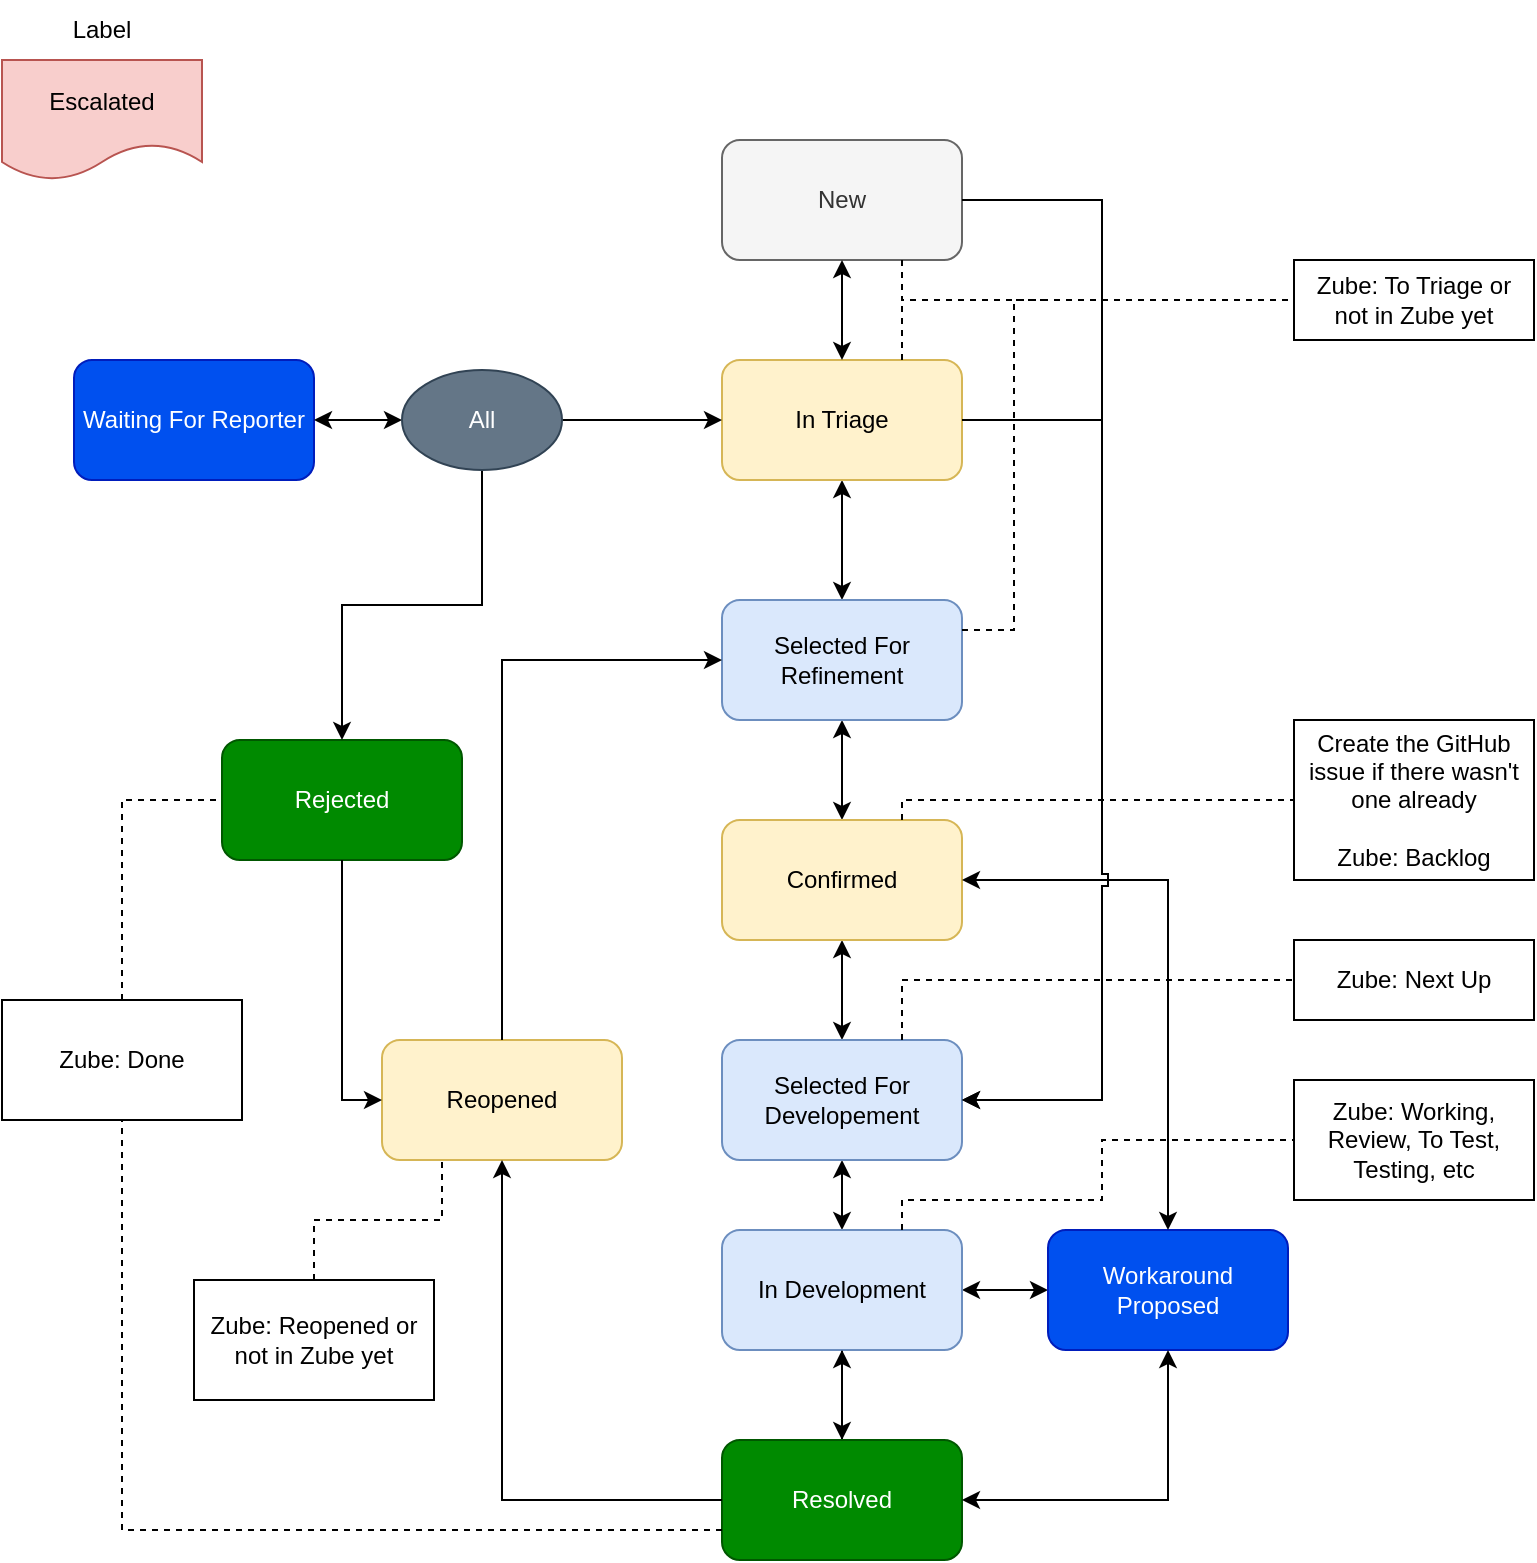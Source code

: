 <mxfile version="17.0.0" type="github">
  <diagram id="C5RBs43oDa-KdzZeNtuy" name="Page-1">
    <mxGraphModel dx="1298" dy="682" grid="1" gridSize="10" guides="1" tooltips="1" connect="1" arrows="1" fold="1" page="1" pageScale="1" pageWidth="827" pageHeight="1169" math="0" shadow="0">
      <root>
        <mxCell id="WIyWlLk6GJQsqaUBKTNV-0" />
        <mxCell id="WIyWlLk6GJQsqaUBKTNV-1" parent="WIyWlLk6GJQsqaUBKTNV-0" />
        <mxCell id="EO4PhkTodGmFQypd0aeA-0" value="New" style="rounded=1;whiteSpace=wrap;html=1;fillColor=#f5f5f5;fontColor=#333333;strokeColor=#666666;" parent="WIyWlLk6GJQsqaUBKTNV-1" vertex="1">
          <mxGeometry x="394" y="80" width="120" height="60" as="geometry" />
        </mxCell>
        <mxCell id="EO4PhkTodGmFQypd0aeA-1" value="Waiting For Reporter" style="rounded=1;whiteSpace=wrap;html=1;fillColor=#0050ef;strokeColor=#001DBC;fontColor=#ffffff;" parent="WIyWlLk6GJQsqaUBKTNV-1" vertex="1">
          <mxGeometry x="70" y="190" width="120" height="60" as="geometry" />
        </mxCell>
        <mxCell id="EO4PhkTodGmFQypd0aeA-11" value="" style="edgeStyle=orthogonalEdgeStyle;rounded=0;orthogonalLoop=1;jettySize=auto;html=1;startArrow=classic;startFill=1;" parent="WIyWlLk6GJQsqaUBKTNV-1" source="EO4PhkTodGmFQypd0aeA-2" target="EO4PhkTodGmFQypd0aeA-3" edge="1">
          <mxGeometry relative="1" as="geometry" />
        </mxCell>
        <mxCell id="EO4PhkTodGmFQypd0aeA-2" value="In Triage" style="rounded=1;whiteSpace=wrap;html=1;fillColor=#fff2cc;strokeColor=#d6b656;" parent="WIyWlLk6GJQsqaUBKTNV-1" vertex="1">
          <mxGeometry x="394" y="190" width="120" height="60" as="geometry" />
        </mxCell>
        <mxCell id="EO4PhkTodGmFQypd0aeA-12" value="" style="edgeStyle=orthogonalEdgeStyle;rounded=0;orthogonalLoop=1;jettySize=auto;html=1;startArrow=classic;startFill=1;" parent="WIyWlLk6GJQsqaUBKTNV-1" source="EO4PhkTodGmFQypd0aeA-3" target="EO4PhkTodGmFQypd0aeA-4" edge="1">
          <mxGeometry relative="1" as="geometry" />
        </mxCell>
        <mxCell id="EO4PhkTodGmFQypd0aeA-3" value="&lt;div&gt;Selected For Refinement&lt;/div&gt;" style="rounded=1;whiteSpace=wrap;html=1;fillColor=#dae8fc;strokeColor=#6c8ebf;" parent="WIyWlLk6GJQsqaUBKTNV-1" vertex="1">
          <mxGeometry x="394" y="310" width="120" height="60" as="geometry" />
        </mxCell>
        <mxCell id="EO4PhkTodGmFQypd0aeA-13" value="" style="edgeStyle=orthogonalEdgeStyle;rounded=0;orthogonalLoop=1;jettySize=auto;html=1;startArrow=classic;startFill=1;" parent="WIyWlLk6GJQsqaUBKTNV-1" source="EO4PhkTodGmFQypd0aeA-4" target="EO4PhkTodGmFQypd0aeA-5" edge="1">
          <mxGeometry relative="1" as="geometry" />
        </mxCell>
        <mxCell id="EO4PhkTodGmFQypd0aeA-4" value="&lt;div&gt;Confirmed&lt;/div&gt;" style="rounded=1;whiteSpace=wrap;html=1;fillColor=#fff2cc;strokeColor=#d6b656;" parent="WIyWlLk6GJQsqaUBKTNV-1" vertex="1">
          <mxGeometry x="394" y="420" width="120" height="60" as="geometry" />
        </mxCell>
        <mxCell id="EO4PhkTodGmFQypd0aeA-14" value="" style="edgeStyle=orthogonalEdgeStyle;rounded=0;orthogonalLoop=1;jettySize=auto;html=1;startArrow=classic;startFill=1;" parent="WIyWlLk6GJQsqaUBKTNV-1" source="EO4PhkTodGmFQypd0aeA-5" target="EO4PhkTodGmFQypd0aeA-6" edge="1">
          <mxGeometry relative="1" as="geometry" />
        </mxCell>
        <mxCell id="EO4PhkTodGmFQypd0aeA-5" value="Selected For Developement" style="rounded=1;whiteSpace=wrap;html=1;fillColor=#dae8fc;strokeColor=#6c8ebf;" parent="WIyWlLk6GJQsqaUBKTNV-1" vertex="1">
          <mxGeometry x="394" y="530" width="120" height="60" as="geometry" />
        </mxCell>
        <mxCell id="EO4PhkTodGmFQypd0aeA-15" value="" style="edgeStyle=orthogonalEdgeStyle;rounded=0;orthogonalLoop=1;jettySize=auto;html=1;" parent="WIyWlLk6GJQsqaUBKTNV-1" source="EO4PhkTodGmFQypd0aeA-6" target="EO4PhkTodGmFQypd0aeA-8" edge="1">
          <mxGeometry relative="1" as="geometry" />
        </mxCell>
        <mxCell id="EO4PhkTodGmFQypd0aeA-35" value="" style="edgeStyle=orthogonalEdgeStyle;rounded=0;orthogonalLoop=1;jettySize=auto;html=1;startArrow=classic;startFill=1;" parent="WIyWlLk6GJQsqaUBKTNV-1" source="EO4PhkTodGmFQypd0aeA-6" target="EO4PhkTodGmFQypd0aeA-7" edge="1">
          <mxGeometry relative="1" as="geometry" />
        </mxCell>
        <mxCell id="EO4PhkTodGmFQypd0aeA-6" value="In Development" style="rounded=1;whiteSpace=wrap;html=1;fillColor=#dae8fc;strokeColor=#6c8ebf;" parent="WIyWlLk6GJQsqaUBKTNV-1" vertex="1">
          <mxGeometry x="394" y="625" width="120" height="60" as="geometry" />
        </mxCell>
        <mxCell id="EO4PhkTodGmFQypd0aeA-7" value="Workaround Proposed" style="rounded=1;whiteSpace=wrap;html=1;fillColor=#0050ef;fontColor=#ffffff;strokeColor=#001DBC;" parent="WIyWlLk6GJQsqaUBKTNV-1" vertex="1">
          <mxGeometry x="557" y="625" width="120" height="60" as="geometry" />
        </mxCell>
        <mxCell id="EO4PhkTodGmFQypd0aeA-24" value="" style="edgeStyle=orthogonalEdgeStyle;rounded=0;orthogonalLoop=1;jettySize=auto;html=1;" parent="WIyWlLk6GJQsqaUBKTNV-1" source="EO4PhkTodGmFQypd0aeA-8" target="EO4PhkTodGmFQypd0aeA-6" edge="1">
          <mxGeometry relative="1" as="geometry" />
        </mxCell>
        <mxCell id="EO4PhkTodGmFQypd0aeA-8" value="Resolved" style="rounded=1;whiteSpace=wrap;html=1;fillColor=#008a00;fontColor=#ffffff;strokeColor=#005700;" parent="WIyWlLk6GJQsqaUBKTNV-1" vertex="1">
          <mxGeometry x="394" y="730" width="120" height="60" as="geometry" />
        </mxCell>
        <mxCell id="EO4PhkTodGmFQypd0aeA-9" value="Rejected" style="rounded=1;whiteSpace=wrap;html=1;fillColor=#008a00;strokeColor=#005700;fontColor=#ffffff;" parent="WIyWlLk6GJQsqaUBKTNV-1" vertex="1">
          <mxGeometry x="144" y="380" width="120" height="60" as="geometry" />
        </mxCell>
        <mxCell id="EO4PhkTodGmFQypd0aeA-10" value="" style="endArrow=classic;html=1;rounded=0;exitX=0.5;exitY=1;exitDx=0;exitDy=0;startArrow=classic;startFill=1;" parent="WIyWlLk6GJQsqaUBKTNV-1" source="EO4PhkTodGmFQypd0aeA-0" target="EO4PhkTodGmFQypd0aeA-2" edge="1">
          <mxGeometry width="50" height="50" relative="1" as="geometry">
            <mxPoint x="574" y="500" as="sourcePoint" />
            <mxPoint x="624" y="450" as="targetPoint" />
          </mxGeometry>
        </mxCell>
        <mxCell id="EO4PhkTodGmFQypd0aeA-16" value="" style="endArrow=classic;html=1;rounded=0;exitX=1;exitY=0.5;exitDx=0;exitDy=0;entryX=0.5;entryY=0;entryDx=0;entryDy=0;startArrow=classic;startFill=1;edgeStyle=orthogonalEdgeStyle;" parent="WIyWlLk6GJQsqaUBKTNV-1" source="EO4PhkTodGmFQypd0aeA-4" target="EO4PhkTodGmFQypd0aeA-7" edge="1">
          <mxGeometry width="50" height="50" relative="1" as="geometry">
            <mxPoint x="574" y="530" as="sourcePoint" />
            <mxPoint x="624" y="480" as="targetPoint" />
          </mxGeometry>
        </mxCell>
        <mxCell id="EO4PhkTodGmFQypd0aeA-17" value="" style="endArrow=classic;html=1;rounded=0;exitX=0.5;exitY=1;exitDx=0;exitDy=0;startArrow=classic;startFill=1;edgeStyle=orthogonalEdgeStyle;entryX=1;entryY=0.5;entryDx=0;entryDy=0;" parent="WIyWlLk6GJQsqaUBKTNV-1" source="EO4PhkTodGmFQypd0aeA-7" target="EO4PhkTodGmFQypd0aeA-8" edge="1">
          <mxGeometry width="50" height="50" relative="1" as="geometry">
            <mxPoint x="574" y="550" as="sourcePoint" />
            <mxPoint x="584" y="750" as="targetPoint" />
          </mxGeometry>
        </mxCell>
        <mxCell id="EO4PhkTodGmFQypd0aeA-23" value="" style="edgeStyle=orthogonalEdgeStyle;rounded=0;orthogonalLoop=1;jettySize=auto;html=1;" parent="WIyWlLk6GJQsqaUBKTNV-1" source="EO4PhkTodGmFQypd0aeA-22" target="EO4PhkTodGmFQypd0aeA-2" edge="1">
          <mxGeometry relative="1" as="geometry" />
        </mxCell>
        <mxCell id="EO4PhkTodGmFQypd0aeA-33" value="" style="edgeStyle=orthogonalEdgeStyle;rounded=0;orthogonalLoop=1;jettySize=auto;html=1;startArrow=none;startFill=0;" parent="WIyWlLk6GJQsqaUBKTNV-1" source="EO4PhkTodGmFQypd0aeA-22" target="EO4PhkTodGmFQypd0aeA-9" edge="1">
          <mxGeometry relative="1" as="geometry" />
        </mxCell>
        <mxCell id="EO4PhkTodGmFQypd0aeA-34" value="" style="edgeStyle=orthogonalEdgeStyle;rounded=0;orthogonalLoop=1;jettySize=auto;html=1;startArrow=classic;startFill=1;" parent="WIyWlLk6GJQsqaUBKTNV-1" source="EO4PhkTodGmFQypd0aeA-22" target="EO4PhkTodGmFQypd0aeA-1" edge="1">
          <mxGeometry relative="1" as="geometry" />
        </mxCell>
        <mxCell id="EO4PhkTodGmFQypd0aeA-22" value="All" style="ellipse;whiteSpace=wrap;html=1;fillColor=#647687;fontColor=#ffffff;strokeColor=#314354;" parent="WIyWlLk6GJQsqaUBKTNV-1" vertex="1">
          <mxGeometry x="234" y="195" width="80" height="50" as="geometry" />
        </mxCell>
        <mxCell id="EO4PhkTodGmFQypd0aeA-28" value="Reopened" style="rounded=1;whiteSpace=wrap;html=1;fillColor=#fff2cc;strokeColor=#d6b656;" parent="WIyWlLk6GJQsqaUBKTNV-1" vertex="1">
          <mxGeometry x="224" y="530" width="120" height="60" as="geometry" />
        </mxCell>
        <mxCell id="EO4PhkTodGmFQypd0aeA-29" value="" style="endArrow=classic;html=1;rounded=0;exitX=0.5;exitY=1;exitDx=0;exitDy=0;entryX=0;entryY=0.5;entryDx=0;entryDy=0;edgeStyle=orthogonalEdgeStyle;" parent="WIyWlLk6GJQsqaUBKTNV-1" source="EO4PhkTodGmFQypd0aeA-9" target="EO4PhkTodGmFQypd0aeA-28" edge="1">
          <mxGeometry width="50" height="50" relative="1" as="geometry">
            <mxPoint x="854" y="520" as="sourcePoint" />
            <mxPoint x="904" y="470" as="targetPoint" />
          </mxGeometry>
        </mxCell>
        <mxCell id="EO4PhkTodGmFQypd0aeA-30" value="" style="endArrow=classic;html=1;rounded=0;exitX=0.5;exitY=0;exitDx=0;exitDy=0;entryX=0;entryY=0.5;entryDx=0;entryDy=0;edgeStyle=orthogonalEdgeStyle;" parent="WIyWlLk6GJQsqaUBKTNV-1" source="EO4PhkTodGmFQypd0aeA-28" target="EO4PhkTodGmFQypd0aeA-3" edge="1">
          <mxGeometry width="50" height="50" relative="1" as="geometry">
            <mxPoint x="564" y="420" as="sourcePoint" />
            <mxPoint x="614" y="370" as="targetPoint" />
          </mxGeometry>
        </mxCell>
        <mxCell id="EO4PhkTodGmFQypd0aeA-31" value="" style="endArrow=classic;html=1;rounded=0;exitX=0;exitY=0.5;exitDx=0;exitDy=0;entryX=0.5;entryY=1;entryDx=0;entryDy=0;edgeStyle=orthogonalEdgeStyle;" parent="WIyWlLk6GJQsqaUBKTNV-1" source="EO4PhkTodGmFQypd0aeA-8" target="EO4PhkTodGmFQypd0aeA-28" edge="1">
          <mxGeometry width="50" height="50" relative="1" as="geometry">
            <mxPoint x="604" y="800" as="sourcePoint" />
            <mxPoint x="624" y="660" as="targetPoint" />
          </mxGeometry>
        </mxCell>
        <mxCell id="ZDV7OFJW68otOxNT30ZG-0" value="" style="endArrow=none;startArrow=classic;html=1;rounded=0;entryX=1;entryY=0.5;entryDx=0;entryDy=0;exitX=1;exitY=0.5;exitDx=0;exitDy=0;edgeStyle=elbowEdgeStyle;jumpStyle=gap;startFill=1;endFill=0;" parent="WIyWlLk6GJQsqaUBKTNV-1" source="EO4PhkTodGmFQypd0aeA-5" target="EO4PhkTodGmFQypd0aeA-0" edge="1">
          <mxGeometry width="50" height="50" relative="1" as="geometry">
            <mxPoint x="624" y="280" as="sourcePoint" />
            <mxPoint x="674" y="230" as="targetPoint" />
            <Array as="points">
              <mxPoint x="584" y="340" />
            </Array>
          </mxGeometry>
        </mxCell>
        <mxCell id="FI83x1hlp-iSV1WTvFLl-0" value="" style="endArrow=classic;html=1;rounded=0;exitX=1;exitY=0.5;exitDx=0;exitDy=0;entryX=1;entryY=0.5;entryDx=0;entryDy=0;edgeStyle=elbowEdgeStyle;jumpStyle=sharp;" parent="WIyWlLk6GJQsqaUBKTNV-1" source="EO4PhkTodGmFQypd0aeA-2" target="EO4PhkTodGmFQypd0aeA-5" edge="1">
          <mxGeometry width="50" height="50" relative="1" as="geometry">
            <mxPoint x="414" y="440" as="sourcePoint" />
            <mxPoint x="464" y="390" as="targetPoint" />
            <Array as="points">
              <mxPoint x="584" y="310" />
              <mxPoint x="584" y="390" />
            </Array>
          </mxGeometry>
        </mxCell>
        <mxCell id="HzPvBtjkwt8BHotBMD5q-0" value="&lt;div&gt;Create the GitHub issue if there wasn&#39;t one already&lt;/div&gt;&lt;div&gt;&lt;br&gt;&lt;/div&gt;&lt;div&gt;Zube: Backlog&lt;br&gt;&lt;/div&gt;" style="rounded=0;whiteSpace=wrap;html=1;" parent="WIyWlLk6GJQsqaUBKTNV-1" vertex="1">
          <mxGeometry x="680" y="370" width="120" height="80" as="geometry" />
        </mxCell>
        <mxCell id="HzPvBtjkwt8BHotBMD5q-1" value="" style="endArrow=none;dashed=1;html=1;rounded=0;entryX=0;entryY=0.5;entryDx=0;entryDy=0;exitX=0.75;exitY=0;exitDx=0;exitDy=0;edgeStyle=orthogonalEdgeStyle;" parent="WIyWlLk6GJQsqaUBKTNV-1" source="EO4PhkTodGmFQypd0aeA-4" target="HzPvBtjkwt8BHotBMD5q-0" edge="1">
          <mxGeometry width="50" height="50" relative="1" as="geometry">
            <mxPoint x="714" y="500" as="sourcePoint" />
            <mxPoint x="764" y="450" as="targetPoint" />
            <Array as="points">
              <mxPoint x="484" y="410" />
            </Array>
          </mxGeometry>
        </mxCell>
        <mxCell id="HzPvBtjkwt8BHotBMD5q-2" value="Zube: Working, Review, To Test, Testing, etc" style="rounded=0;whiteSpace=wrap;html=1;" parent="WIyWlLk6GJQsqaUBKTNV-1" vertex="1">
          <mxGeometry x="680" y="550" width="120" height="60" as="geometry" />
        </mxCell>
        <mxCell id="HzPvBtjkwt8BHotBMD5q-3" value="" style="endArrow=none;dashed=1;html=1;rounded=0;entryX=0;entryY=0.5;entryDx=0;entryDy=0;exitX=0.75;exitY=0;exitDx=0;exitDy=0;edgeStyle=orthogonalEdgeStyle;elbow=vertical;" parent="WIyWlLk6GJQsqaUBKTNV-1" source="EO4PhkTodGmFQypd0aeA-6" target="HzPvBtjkwt8BHotBMD5q-2" edge="1">
          <mxGeometry width="50" height="50" relative="1" as="geometry">
            <mxPoint x="494" y="430" as="sourcePoint" />
            <mxPoint x="684" y="410" as="targetPoint" />
            <Array as="points">
              <mxPoint x="484" y="610" />
              <mxPoint x="584" y="610" />
              <mxPoint x="584" y="580" />
            </Array>
          </mxGeometry>
        </mxCell>
        <mxCell id="HzPvBtjkwt8BHotBMD5q-4" value="Zube: Next Up" style="rounded=0;whiteSpace=wrap;html=1;" parent="WIyWlLk6GJQsqaUBKTNV-1" vertex="1">
          <mxGeometry x="680" y="480" width="120" height="40" as="geometry" />
        </mxCell>
        <mxCell id="HzPvBtjkwt8BHotBMD5q-6" value="" style="endArrow=none;dashed=1;html=1;rounded=0;elbow=vertical;entryX=0;entryY=0.5;entryDx=0;entryDy=0;exitX=0.75;exitY=0;exitDx=0;exitDy=0;edgeStyle=orthogonalEdgeStyle;" parent="WIyWlLk6GJQsqaUBKTNV-1" source="EO4PhkTodGmFQypd0aeA-5" target="HzPvBtjkwt8BHotBMD5q-4" edge="1">
          <mxGeometry width="50" height="50" relative="1" as="geometry">
            <mxPoint x="684" y="580" as="sourcePoint" />
            <mxPoint x="734" y="530" as="targetPoint" />
          </mxGeometry>
        </mxCell>
        <mxCell id="HzPvBtjkwt8BHotBMD5q-7" value="&lt;div&gt;Zube: To Triage or&lt;/div&gt;&lt;div&gt;not in Zube yet&lt;/div&gt;" style="rounded=0;whiteSpace=wrap;html=1;" parent="WIyWlLk6GJQsqaUBKTNV-1" vertex="1">
          <mxGeometry x="680" y="140" width="120" height="40" as="geometry" />
        </mxCell>
        <mxCell id="HzPvBtjkwt8BHotBMD5q-8" value="" style="endArrow=none;dashed=1;html=1;rounded=0;elbow=vertical;entryX=0;entryY=0.5;entryDx=0;entryDy=0;exitX=0.75;exitY=1;exitDx=0;exitDy=0;edgeStyle=elbowEdgeStyle;" parent="WIyWlLk6GJQsqaUBKTNV-1" source="EO4PhkTodGmFQypd0aeA-0" target="HzPvBtjkwt8BHotBMD5q-7" edge="1">
          <mxGeometry width="50" height="50" relative="1" as="geometry">
            <mxPoint x="654" y="260" as="sourcePoint" />
            <mxPoint x="704" y="210" as="targetPoint" />
            <Array as="points">
              <mxPoint x="574" y="160" />
            </Array>
          </mxGeometry>
        </mxCell>
        <mxCell id="HzPvBtjkwt8BHotBMD5q-10" value="" style="endArrow=none;dashed=1;html=1;rounded=0;exitX=1;exitY=0.25;exitDx=0;exitDy=0;edgeStyle=elbowEdgeStyle;" parent="WIyWlLk6GJQsqaUBKTNV-1" source="EO4PhkTodGmFQypd0aeA-3" edge="1">
          <mxGeometry width="50" height="50" relative="1" as="geometry">
            <mxPoint x="594" y="280" as="sourcePoint" />
            <mxPoint x="554" y="160" as="targetPoint" />
            <Array as="points">
              <mxPoint x="540" y="250" />
              <mxPoint x="554" y="210" />
              <mxPoint x="594" y="180" />
            </Array>
          </mxGeometry>
        </mxCell>
        <mxCell id="HzPvBtjkwt8BHotBMD5q-11" value="Zube: Reopened or not in Zube yet" style="rounded=0;whiteSpace=wrap;html=1;" parent="WIyWlLk6GJQsqaUBKTNV-1" vertex="1">
          <mxGeometry x="130" y="650" width="120" height="60" as="geometry" />
        </mxCell>
        <mxCell id="HzPvBtjkwt8BHotBMD5q-12" value="" style="endArrow=none;dashed=1;html=1;rounded=0;elbow=vertical;exitX=0.5;exitY=0;exitDx=0;exitDy=0;entryX=0.25;entryY=1;entryDx=0;entryDy=0;edgeStyle=elbowEdgeStyle;" parent="WIyWlLk6GJQsqaUBKTNV-1" source="HzPvBtjkwt8BHotBMD5q-11" target="EO4PhkTodGmFQypd0aeA-28" edge="1">
          <mxGeometry width="50" height="50" relative="1" as="geometry">
            <mxPoint x="144" y="640" as="sourcePoint" />
            <mxPoint x="194" y="590" as="targetPoint" />
          </mxGeometry>
        </mxCell>
        <mxCell id="HzPvBtjkwt8BHotBMD5q-13" value="Zube: Done" style="rounded=0;whiteSpace=wrap;html=1;" parent="WIyWlLk6GJQsqaUBKTNV-1" vertex="1">
          <mxGeometry x="34" y="510" width="120" height="60" as="geometry" />
        </mxCell>
        <mxCell id="HzPvBtjkwt8BHotBMD5q-14" value="" style="endArrow=none;dashed=1;html=1;rounded=0;elbow=vertical;exitX=0.5;exitY=0;exitDx=0;exitDy=0;entryX=0;entryY=0.5;entryDx=0;entryDy=0;edgeStyle=elbowEdgeStyle;" parent="WIyWlLk6GJQsqaUBKTNV-1" source="HzPvBtjkwt8BHotBMD5q-13" target="EO4PhkTodGmFQypd0aeA-9" edge="1">
          <mxGeometry width="50" height="50" relative="1" as="geometry">
            <mxPoint x="124" y="580" as="sourcePoint" />
            <mxPoint x="174" y="530" as="targetPoint" />
            <Array as="points">
              <mxPoint x="94" y="410" />
            </Array>
          </mxGeometry>
        </mxCell>
        <mxCell id="HzPvBtjkwt8BHotBMD5q-15" value="" style="endArrow=none;dashed=1;html=1;rounded=0;elbow=vertical;entryX=0.5;entryY=1;entryDx=0;entryDy=0;exitX=0;exitY=0.75;exitDx=0;exitDy=0;edgeStyle=elbowEdgeStyle;" parent="WIyWlLk6GJQsqaUBKTNV-1" source="EO4PhkTodGmFQypd0aeA-8" target="HzPvBtjkwt8BHotBMD5q-13" edge="1">
          <mxGeometry width="50" height="50" relative="1" as="geometry">
            <mxPoint x="24" y="680" as="sourcePoint" />
            <mxPoint x="74" y="630" as="targetPoint" />
            <Array as="points">
              <mxPoint x="214" y="775" />
            </Array>
          </mxGeometry>
        </mxCell>
        <mxCell id="HzPvBtjkwt8BHotBMD5q-17" value="" style="endArrow=none;dashed=1;html=1;rounded=0;exitX=0.75;exitY=0;exitDx=0;exitDy=0;" parent="WIyWlLk6GJQsqaUBKTNV-1" source="EO4PhkTodGmFQypd0aeA-2" edge="1">
          <mxGeometry width="50" height="50" relative="1" as="geometry">
            <mxPoint x="524" y="230" as="sourcePoint" />
            <mxPoint x="484" y="160" as="targetPoint" />
          </mxGeometry>
        </mxCell>
        <mxCell id="sa68PFQhKjA2cm01DzFB-0" value="Escalated" style="shape=document;whiteSpace=wrap;html=1;boundedLbl=1;fillColor=#f8cecc;strokeColor=#b85450;" vertex="1" parent="WIyWlLk6GJQsqaUBKTNV-1">
          <mxGeometry x="34" y="40" width="100" height="60" as="geometry" />
        </mxCell>
        <mxCell id="sa68PFQhKjA2cm01DzFB-1" value="Label" style="text;html=1;strokeColor=none;fillColor=none;align=center;verticalAlign=middle;whiteSpace=wrap;rounded=0;" vertex="1" parent="WIyWlLk6GJQsqaUBKTNV-1">
          <mxGeometry x="54" y="10" width="60" height="30" as="geometry" />
        </mxCell>
      </root>
    </mxGraphModel>
  </diagram>
</mxfile>
